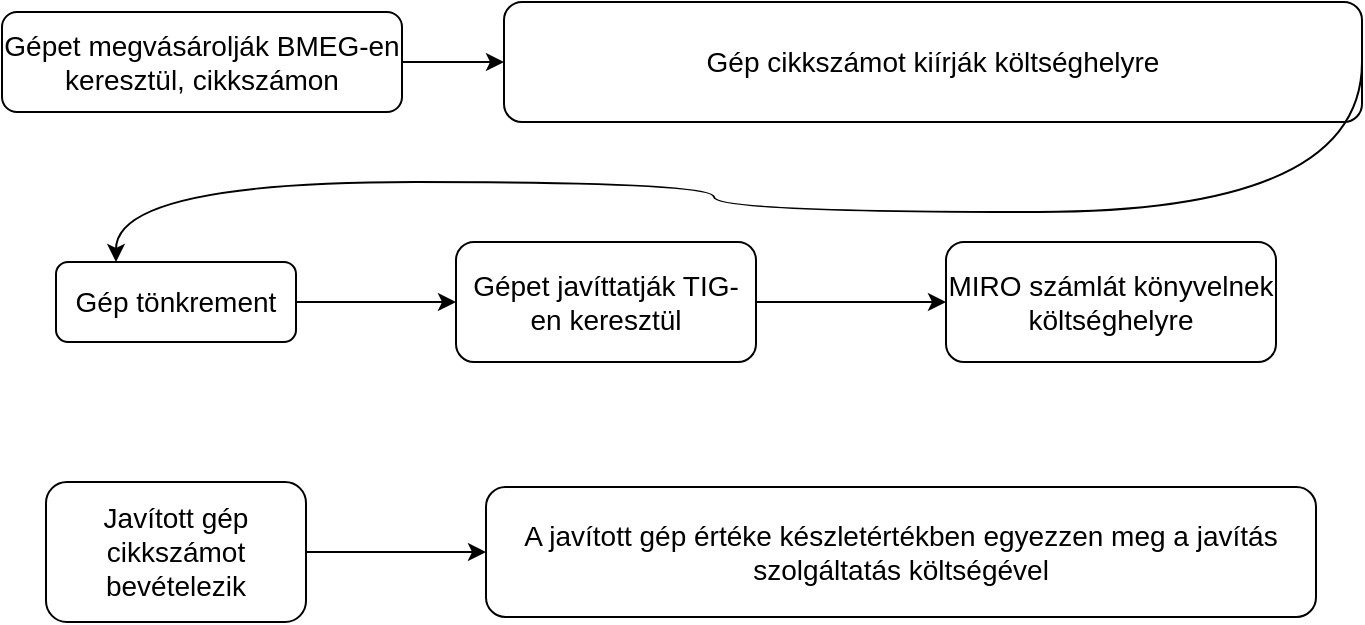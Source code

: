 <mxfile version="22.1.9" type="github">
  <diagram id="C5RBs43oDa-KdzZeNtuy" name="Page-1">
    <mxGraphModel dx="1050" dy="538" grid="1" gridSize="10" guides="1" tooltips="1" connect="1" arrows="1" fold="1" page="1" pageScale="1" pageWidth="827" pageHeight="1169" math="0" shadow="0">
      <root>
        <mxCell id="WIyWlLk6GJQsqaUBKTNV-0" />
        <mxCell id="WIyWlLk6GJQsqaUBKTNV-1" parent="WIyWlLk6GJQsqaUBKTNV-0" />
        <mxCell id="nkFL1_MIGFsqh9c0IYvb-1" value="" style="edgeStyle=orthogonalEdgeStyle;rounded=0;orthogonalLoop=1;jettySize=auto;html=1;fontSize=14;" edge="1" parent="WIyWlLk6GJQsqaUBKTNV-1" source="WIyWlLk6GJQsqaUBKTNV-3" target="nkFL1_MIGFsqh9c0IYvb-0">
          <mxGeometry relative="1" as="geometry" />
        </mxCell>
        <mxCell id="WIyWlLk6GJQsqaUBKTNV-3" value="Gép tönkrement" style="rounded=1;whiteSpace=wrap;html=1;fontSize=14;glass=0;strokeWidth=1;shadow=0;" parent="WIyWlLk6GJQsqaUBKTNV-1" vertex="1">
          <mxGeometry x="101" y="210" width="120" height="40" as="geometry" />
        </mxCell>
        <mxCell id="nkFL1_MIGFsqh9c0IYvb-3" value="" style="edgeStyle=orthogonalEdgeStyle;rounded=0;orthogonalLoop=1;jettySize=auto;html=1;fontSize=14;" edge="1" parent="WIyWlLk6GJQsqaUBKTNV-1" source="nkFL1_MIGFsqh9c0IYvb-0" target="nkFL1_MIGFsqh9c0IYvb-2">
          <mxGeometry relative="1" as="geometry" />
        </mxCell>
        <mxCell id="nkFL1_MIGFsqh9c0IYvb-0" value="Gépet javíttatják TIG-en keresztül" style="whiteSpace=wrap;html=1;rounded=1;glass=0;strokeWidth=1;shadow=0;fontSize=14;" vertex="1" parent="WIyWlLk6GJQsqaUBKTNV-1">
          <mxGeometry x="301" y="200" width="150" height="60" as="geometry" />
        </mxCell>
        <mxCell id="nkFL1_MIGFsqh9c0IYvb-2" value="MIRO számlát könyvelnek költséghelyre" style="whiteSpace=wrap;html=1;rounded=1;glass=0;strokeWidth=1;shadow=0;fontSize=14;" vertex="1" parent="WIyWlLk6GJQsqaUBKTNV-1">
          <mxGeometry x="546" y="200" width="165" height="60" as="geometry" />
        </mxCell>
        <mxCell id="nkFL1_MIGFsqh9c0IYvb-6" value="" style="edgeStyle=orthogonalEdgeStyle;rounded=0;orthogonalLoop=1;jettySize=auto;html=1;" edge="1" parent="WIyWlLk6GJQsqaUBKTNV-1" source="nkFL1_MIGFsqh9c0IYvb-4" target="nkFL1_MIGFsqh9c0IYvb-5">
          <mxGeometry relative="1" as="geometry" />
        </mxCell>
        <mxCell id="nkFL1_MIGFsqh9c0IYvb-4" value="Javított gép cikkszámot bevételezik" style="rounded=1;whiteSpace=wrap;html=1;fontSize=14;glass=0;strokeWidth=1;shadow=0;" vertex="1" parent="WIyWlLk6GJQsqaUBKTNV-1">
          <mxGeometry x="96" y="320" width="130" height="70" as="geometry" />
        </mxCell>
        <mxCell id="nkFL1_MIGFsqh9c0IYvb-5" value="A javított gép értéke készletértékben egyezzen meg a javítás szolgáltatás költségével" style="whiteSpace=wrap;html=1;fontSize=14;rounded=1;glass=0;strokeWidth=1;shadow=0;" vertex="1" parent="WIyWlLk6GJQsqaUBKTNV-1">
          <mxGeometry x="316" y="322.5" width="415" height="65" as="geometry" />
        </mxCell>
        <mxCell id="nkFL1_MIGFsqh9c0IYvb-7" value="" style="edgeStyle=orthogonalEdgeStyle;rounded=0;orthogonalLoop=1;jettySize=auto;html=1;fontSize=14;" edge="1" parent="WIyWlLk6GJQsqaUBKTNV-1" source="nkFL1_MIGFsqh9c0IYvb-8" target="nkFL1_MIGFsqh9c0IYvb-9">
          <mxGeometry relative="1" as="geometry" />
        </mxCell>
        <mxCell id="nkFL1_MIGFsqh9c0IYvb-8" value="Gépet megvásárolják BMEG-en keresztül, cikkszámon" style="rounded=1;whiteSpace=wrap;html=1;fontSize=14;glass=0;strokeWidth=1;shadow=0;" vertex="1" parent="WIyWlLk6GJQsqaUBKTNV-1">
          <mxGeometry x="74" y="85" width="200" height="50" as="geometry" />
        </mxCell>
        <mxCell id="nkFL1_MIGFsqh9c0IYvb-9" value="Gép cikkszámot kiírják költséghelyre" style="whiteSpace=wrap;html=1;rounded=1;glass=0;strokeWidth=1;shadow=0;fontSize=14;" vertex="1" parent="WIyWlLk6GJQsqaUBKTNV-1">
          <mxGeometry x="325" y="80" width="429" height="60" as="geometry" />
        </mxCell>
        <mxCell id="nkFL1_MIGFsqh9c0IYvb-11" value="" style="curved=1;endArrow=classic;html=1;rounded=0;edgeStyle=orthogonalEdgeStyle;exitX=1;exitY=0.5;exitDx=0;exitDy=0;entryX=0.25;entryY=0;entryDx=0;entryDy=0;" edge="1" parent="WIyWlLk6GJQsqaUBKTNV-1" source="nkFL1_MIGFsqh9c0IYvb-9" target="WIyWlLk6GJQsqaUBKTNV-3">
          <mxGeometry width="50" height="50" relative="1" as="geometry">
            <mxPoint x="415" y="185" as="sourcePoint" />
            <mxPoint x="465" y="135" as="targetPoint" />
            <Array as="points">
              <mxPoint x="754" y="185" />
              <mxPoint x="430" y="185" />
              <mxPoint x="430" y="170" />
              <mxPoint x="131" y="170" />
            </Array>
          </mxGeometry>
        </mxCell>
      </root>
    </mxGraphModel>
  </diagram>
</mxfile>

